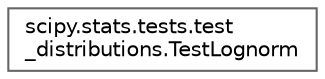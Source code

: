 digraph "Graphical Class Hierarchy"
{
 // LATEX_PDF_SIZE
  bgcolor="transparent";
  edge [fontname=Helvetica,fontsize=10,labelfontname=Helvetica,labelfontsize=10];
  node [fontname=Helvetica,fontsize=10,shape=box,height=0.2,width=0.4];
  rankdir="LR";
  Node0 [id="Node000000",label="scipy.stats.tests.test\l_distributions.TestLognorm",height=0.2,width=0.4,color="grey40", fillcolor="white", style="filled",URL="$d4/d06/classscipy_1_1stats_1_1tests_1_1test__distributions_1_1TestLognorm.html",tooltip=" "];
}
